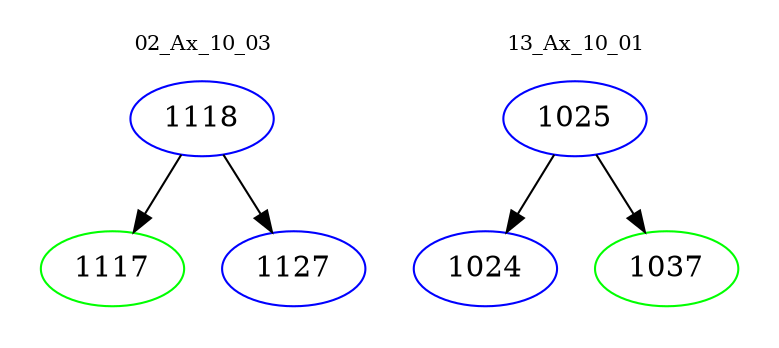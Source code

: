 digraph{
subgraph cluster_0 {
color = white
label = "02_Ax_10_03";
fontsize=10;
T0_1118 [label="1118", color="blue"]
T0_1118 -> T0_1117 [color="black"]
T0_1117 [label="1117", color="green"]
T0_1118 -> T0_1127 [color="black"]
T0_1127 [label="1127", color="blue"]
}
subgraph cluster_1 {
color = white
label = "13_Ax_10_01";
fontsize=10;
T1_1025 [label="1025", color="blue"]
T1_1025 -> T1_1024 [color="black"]
T1_1024 [label="1024", color="blue"]
T1_1025 -> T1_1037 [color="black"]
T1_1037 [label="1037", color="green"]
}
}
